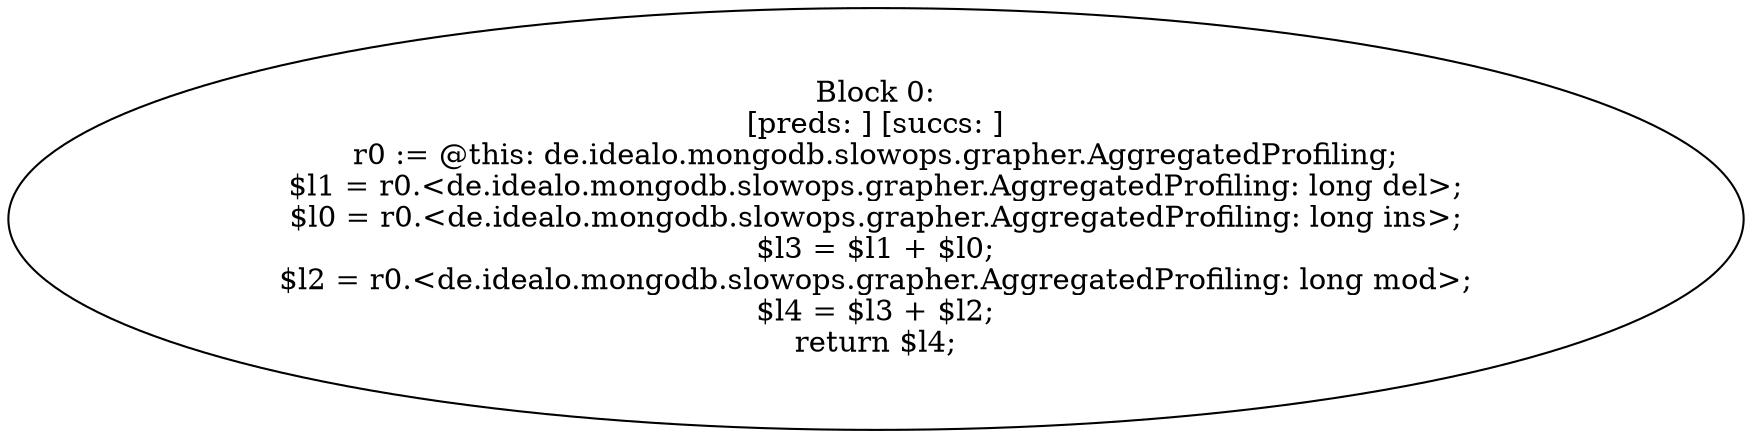 digraph "unitGraph" {
    "Block 0:
[preds: ] [succs: ]
r0 := @this: de.idealo.mongodb.slowops.grapher.AggregatedProfiling;
$l1 = r0.<de.idealo.mongodb.slowops.grapher.AggregatedProfiling: long del>;
$l0 = r0.<de.idealo.mongodb.slowops.grapher.AggregatedProfiling: long ins>;
$l3 = $l1 + $l0;
$l2 = r0.<de.idealo.mongodb.slowops.grapher.AggregatedProfiling: long mod>;
$l4 = $l3 + $l2;
return $l4;
"
}
